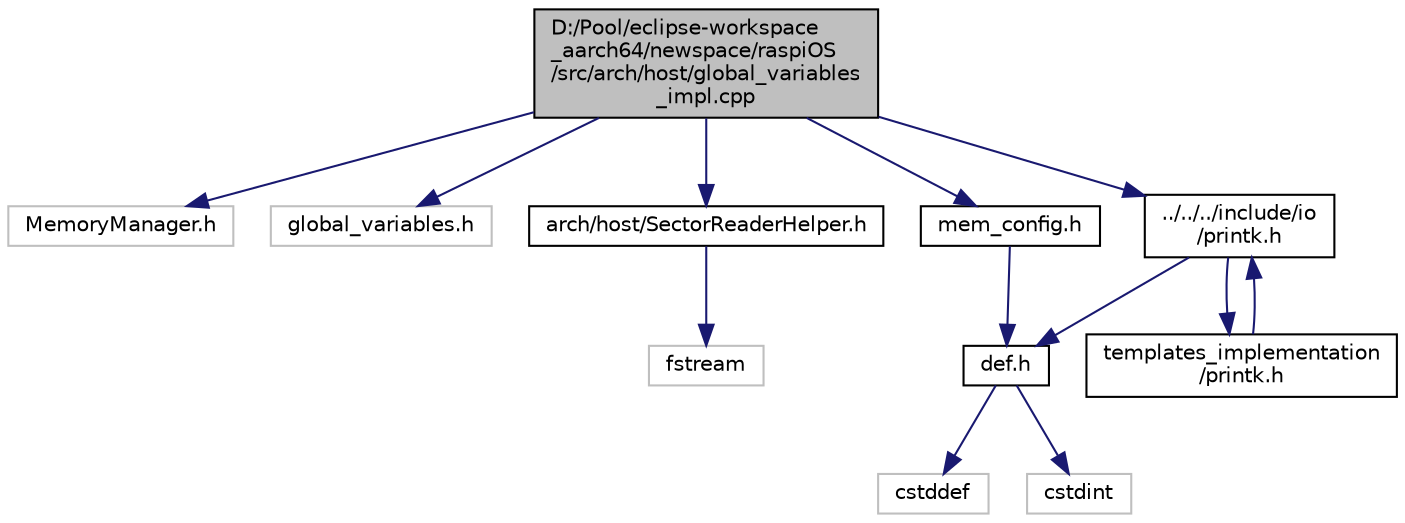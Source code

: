 digraph "D:/Pool/eclipse-workspace_aarch64/newspace/raspiOS/src/arch/host/global_variables_impl.cpp"
{
  edge [fontname="Helvetica",fontsize="10",labelfontname="Helvetica",labelfontsize="10"];
  node [fontname="Helvetica",fontsize="10",shape=record];
  Node2700 [label="D:/Pool/eclipse-workspace\l_aarch64/newspace/raspiOS\l/src/arch/host/global_variables\l_impl.cpp",height=0.2,width=0.4,color="black", fillcolor="grey75", style="filled", fontcolor="black"];
  Node2700 -> Node2701 [color="midnightblue",fontsize="10",style="solid",fontname="Helvetica"];
  Node2701 [label="MemoryManager.h",height=0.2,width=0.4,color="grey75", fillcolor="white", style="filled"];
  Node2700 -> Node2702 [color="midnightblue",fontsize="10",style="solid",fontname="Helvetica"];
  Node2702 [label="global_variables.h",height=0.2,width=0.4,color="grey75", fillcolor="white", style="filled"];
  Node2700 -> Node2703 [color="midnightblue",fontsize="10",style="solid",fontname="Helvetica"];
  Node2703 [label="mem_config.h",height=0.2,width=0.4,color="black", fillcolor="white", style="filled",URL="$d8/d18/mem__config_8h.html"];
  Node2703 -> Node2704 [color="midnightblue",fontsize="10",style="solid",fontname="Helvetica"];
  Node2704 [label="def.h",height=0.2,width=0.4,color="black", fillcolor="white", style="filled",URL="$d4/da4/def_8h.html"];
  Node2704 -> Node2705 [color="midnightblue",fontsize="10",style="solid",fontname="Helvetica"];
  Node2705 [label="cstddef",height=0.2,width=0.4,color="grey75", fillcolor="white", style="filled"];
  Node2704 -> Node2706 [color="midnightblue",fontsize="10",style="solid",fontname="Helvetica"];
  Node2706 [label="cstdint",height=0.2,width=0.4,color="grey75", fillcolor="white", style="filled"];
  Node2700 -> Node2707 [color="midnightblue",fontsize="10",style="solid",fontname="Helvetica"];
  Node2707 [label="arch/host/SectorReaderHelper.h",height=0.2,width=0.4,color="black", fillcolor="white", style="filled",URL="$da/d70/_sector_reader_helper_8h.html"];
  Node2707 -> Node2708 [color="midnightblue",fontsize="10",style="solid",fontname="Helvetica"];
  Node2708 [label="fstream",height=0.2,width=0.4,color="grey75", fillcolor="white", style="filled"];
  Node2700 -> Node2709 [color="midnightblue",fontsize="10",style="solid",fontname="Helvetica"];
  Node2709 [label="../../../include/io\l/printk.h",height=0.2,width=0.4,color="black", fillcolor="white", style="filled",URL="$dd/d17/io_2printk_8h.html"];
  Node2709 -> Node2704 [color="midnightblue",fontsize="10",style="solid",fontname="Helvetica"];
  Node2709 -> Node2710 [color="midnightblue",fontsize="10",style="solid",fontname="Helvetica"];
  Node2710 [label="templates_implementation\l/printk.h",height=0.2,width=0.4,color="black", fillcolor="white", style="filled",URL="$d7/d95/templates__implementation_2printk_8h.html"];
  Node2710 -> Node2709 [color="midnightblue",fontsize="10",style="solid",fontname="Helvetica"];
}
